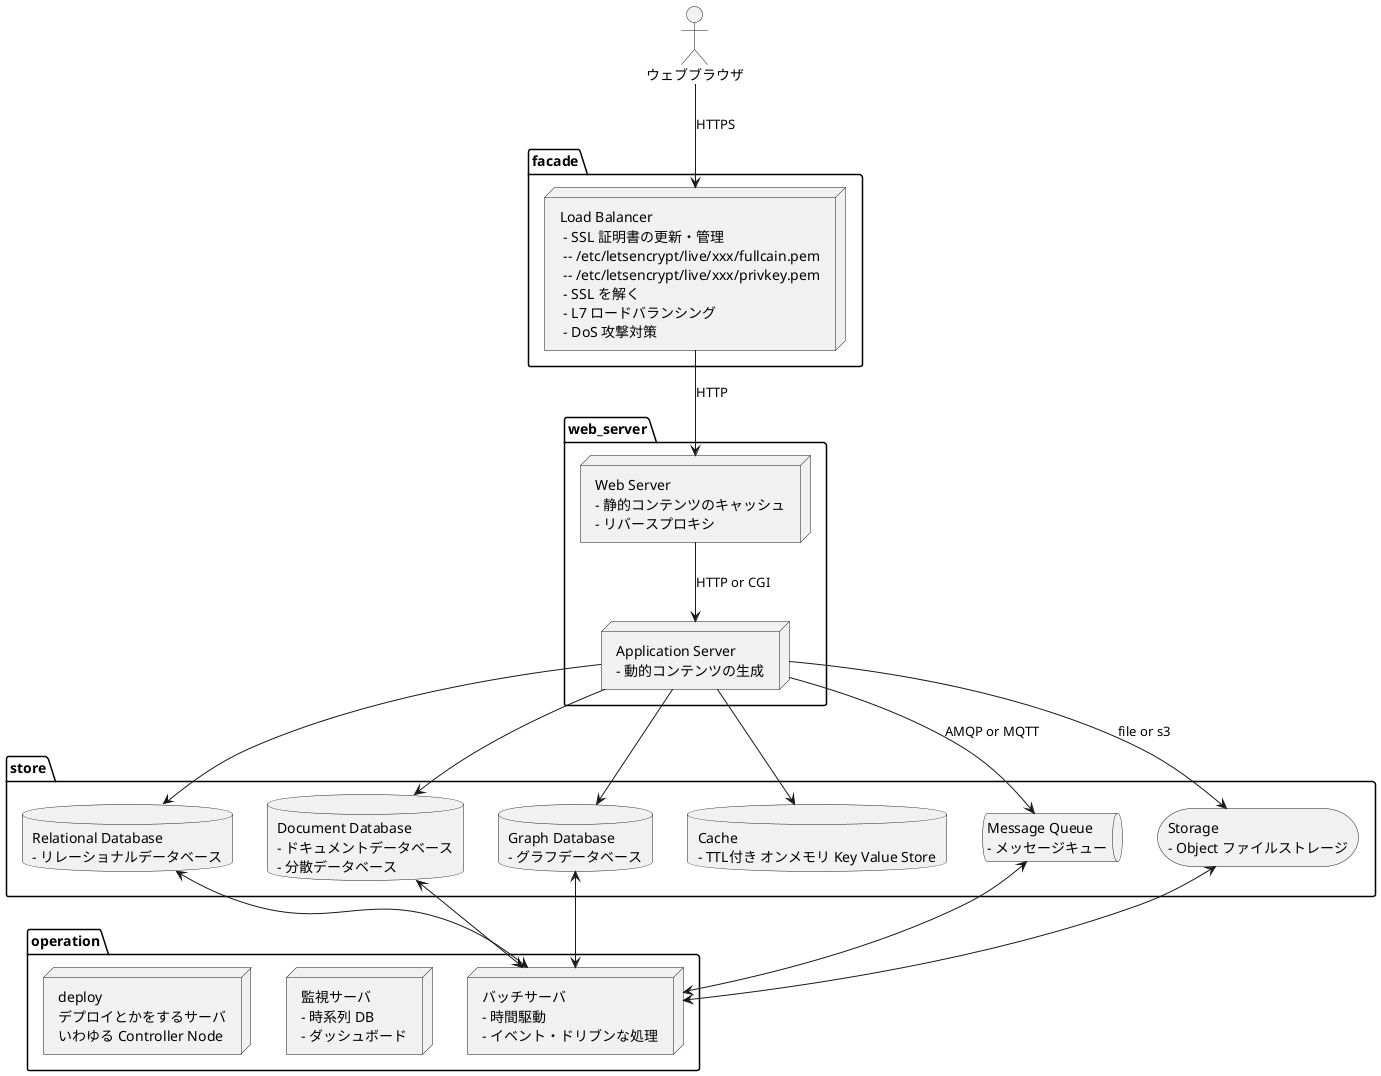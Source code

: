 @startuml

actor browser [
  ウェブブラウザ
]

package facade {
  node load_balancer [
    Load Balancer
     - SSL 証明書の更新・管理
     -- /etc/letsencrypt/live/xxx/fullcain.pem
     -- /etc/letsencrypt/live/xxx/privkey.pem
     - SSL を解く
     - L7 ロードバランシング
     - DoS 攻撃対策
  ]
}

browser --> load_balancer: HTTPS

package web_server {
  node web [
    Web Server
    - 静的コンテンツのキャッシュ
    - リバースプロキシ
  ]
  node application [
    Application Server
    - 動的コンテンツの生成
  ]
}
load_balancer --> web: HTTP
web --> application: HTTP or CGI

package store {
  database database [
    Relational Database
    - リレーショナルデータベース
  ]
  database document [
    Document Database
    - ドキュメントデータベース
    - 分散データベース
  ]
  database graph [
    Graph Database
    - グラフデータベース
  ]
  database cache [
    Cache
    - TTL付き オンメモリ Key Value Store
  ]
  queue message_queue [
    Message Queue
    - メッセージキュー
  ]
  storage storage [
    Storage
    - Object ファイルストレージ
  ]
}
application --> database
application --> document
application --> graph
application --> cache
application --> message_queue: AMQP or MQTT
application --> storage: file or s3

package operation {
  node batch [
    バッチサーバ
    - 時間駆動
    - イベント・ドリブンな処理
  ]
  node monitor [
    監視サーバ
    - 時系列 DB
    - ダッシュボード
  ]
  node deploy [
    deploy
    デプロイとかをするサーバ
    いわゆる Controller Node
  ]
}
database <--> batch
document <--> batch
graph <--> batch
message_queue <--> batch
storage <--> batch

@enduml
